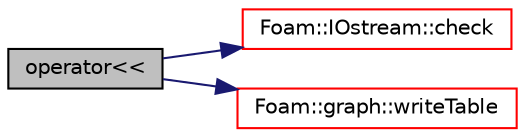digraph "operator&lt;&lt;"
{
  bgcolor="transparent";
  edge [fontname="Helvetica",fontsize="10",labelfontname="Helvetica",labelfontsize="10"];
  node [fontname="Helvetica",fontsize="10",shape=record];
  rankdir="LR";
  Node99762 [label="operator\<\<",height=0.2,width=0.4,color="black", fillcolor="grey75", style="filled", fontcolor="black"];
  Node99762 -> Node99763 [color="midnightblue",fontsize="10",style="solid",fontname="Helvetica"];
  Node99763 [label="Foam::IOstream::check",height=0.2,width=0.4,color="red",URL="$a27333.html#a367eb3425fc4e8270e2aa961df8ac8a5",tooltip="Check IOstream status for given operation. "];
  Node99762 -> Node99814 [color="midnightblue",fontsize="10",style="solid",fontname="Helvetica"];
  Node99814 [label="Foam::graph::writeTable",height=0.2,width=0.4,color="red",URL="$a27813.html#aac70ada17106ff8fb0a4bb6eb6351bbc",tooltip="Write out graph data as a simple table. "];
}
